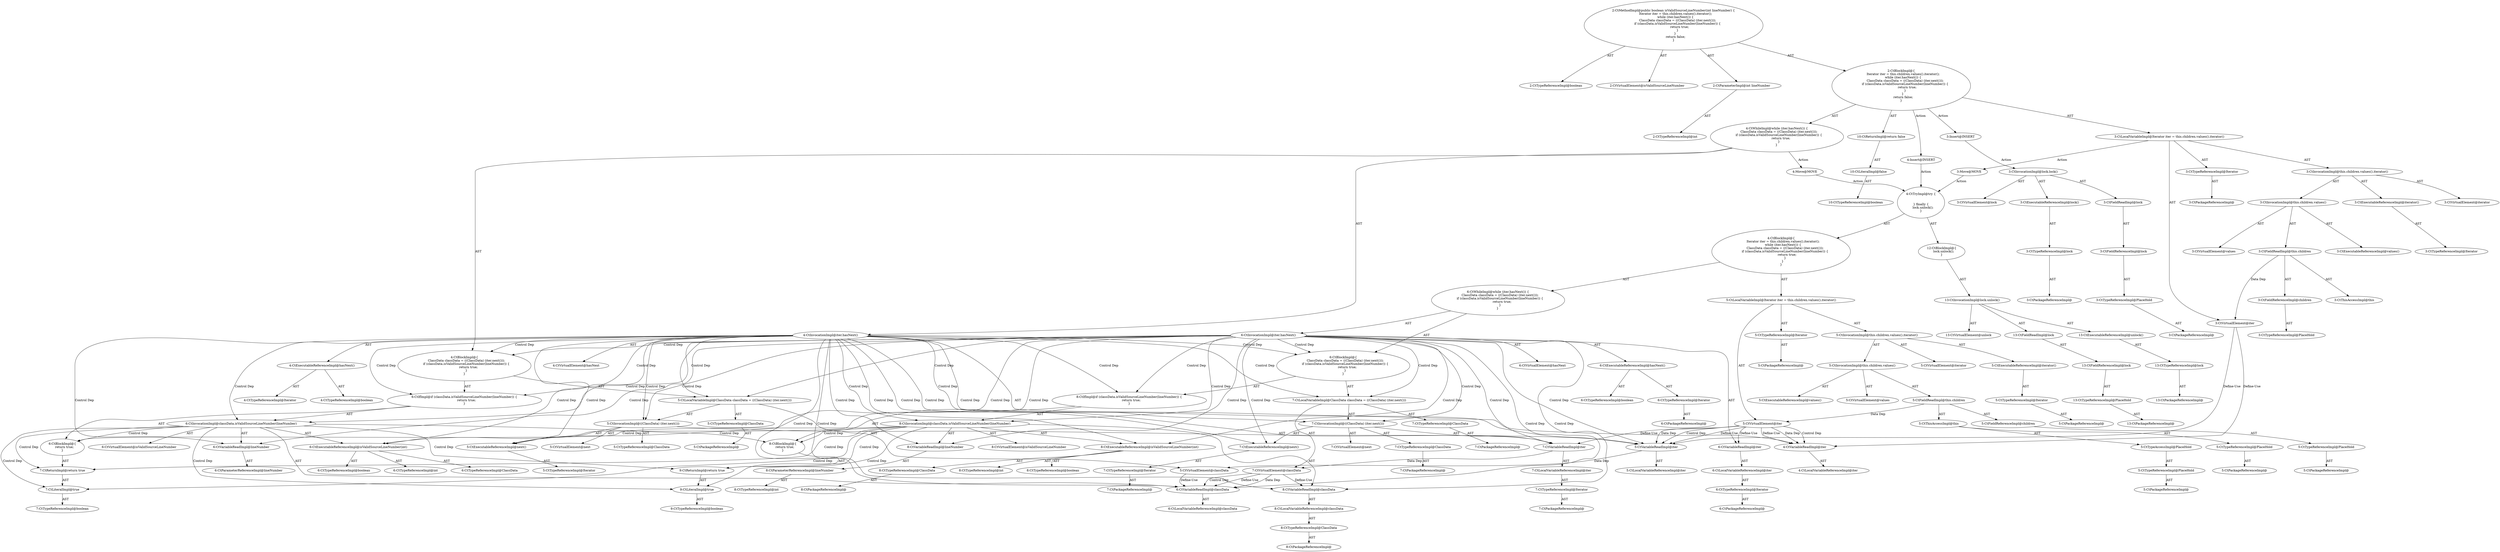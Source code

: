 digraph "isValidSourceLineNumber#?,int" {
0 [label="2:CtTypeReferenceImpl@boolean" shape=ellipse]
1 [label="2:CtVirtualElement@isValidSourceLineNumber" shape=ellipse]
2 [label="2:CtParameterImpl@int lineNumber" shape=ellipse]
3 [label="2:CtTypeReferenceImpl@int" shape=ellipse]
4 [label="3:CtTypeReferenceImpl@Iterator" shape=ellipse]
5 [label="3:CtPackageReferenceImpl@" shape=ellipse]
6 [label="3:CtExecutableReferenceImpl@iterator()" shape=ellipse]
7 [label="3:CtTypeReferenceImpl@Iterator" shape=ellipse]
8 [label="3:CtVirtualElement@iterator" shape=ellipse]
9 [label="3:CtExecutableReferenceImpl@values()" shape=ellipse]
10 [label="3:CtVirtualElement@values" shape=ellipse]
11 [label="3:CtFieldReferenceImpl@children" shape=ellipse]
12 [label="3:CtTypeReferenceImpl@PlaceHold" shape=ellipse]
13 [label="3:CtFieldReadImpl@this.children" shape=ellipse]
14 [label="3:CtThisAccessImpl@this" shape=ellipse]
15 [label="3:CtInvocationImpl@this.children.values()" shape=ellipse]
16 [label="3:CtInvocationImpl@this.children.values().iterator()" shape=ellipse]
17 [label="3:CtVirtualElement@iter" shape=ellipse]
18 [label="3:CtLocalVariableImpl@Iterator iter = this.children.values().iterator()" shape=ellipse]
19 [label="4:CtExecutableReferenceImpl@hasNext()" shape=ellipse]
20 [label="4:CtTypeReferenceImpl@Iterator" shape=ellipse]
21 [label="4:CtTypeReferenceImpl@boolean" shape=ellipse]
22 [label="4:CtVirtualElement@hasNext" shape=ellipse]
23 [label="4:CtVariableReadImpl@iter" shape=ellipse]
24 [label="4:CtLocalVariableReferenceImpl@iter" shape=ellipse]
25 [label="4:CtInvocationImpl@iter.hasNext()" shape=ellipse]
26 [label="5:CtTypeReferenceImpl@ClassData" shape=ellipse]
27 [label="5:CtPackageReferenceImpl@" shape=ellipse]
28 [label="5:CtExecutableReferenceImpl@next()" shape=ellipse]
29 [label="5:CtTypeReferenceImpl@Iterator" shape=ellipse]
30 [label="5:CtVirtualElement@next" shape=ellipse]
31 [label="5:CtVariableReadImpl@iter" shape=ellipse]
32 [label="5:CtLocalVariableReferenceImpl@iter" shape=ellipse]
33 [label="5:CtInvocationImpl@((ClassData) (iter.next()))" shape=ellipse]
34 [label="5:CtTypeReferenceImpl@ClassData" shape=ellipse]
35 [label="5:CtVirtualElement@classData" shape=ellipse]
36 [label="5:CtLocalVariableImpl@ClassData classData = ((ClassData) (iter.next()))" shape=ellipse]
37 [label="6:CtExecutableReferenceImpl@isValidSourceLineNumber(int)" shape=ellipse]
38 [label="6:CtTypeReferenceImpl@ClassData" shape=ellipse]
39 [label="6:CtTypeReferenceImpl@boolean" shape=ellipse]
40 [label="6:CtTypeReferenceImpl@int" shape=ellipse]
41 [label="6:CtVirtualElement@isValidSourceLineNumber" shape=ellipse]
42 [label="6:CtVariableReadImpl@classData" shape=ellipse]
43 [label="6:CtLocalVariableReferenceImpl@classData" shape=ellipse]
44 [label="6:CtVariableReadImpl@lineNumber" shape=ellipse]
45 [label="6:CtParameterReferenceImpl@lineNumber" shape=ellipse]
46 [label="6:CtInvocationImpl@classData.isValidSourceLineNumber(lineNumber)" shape=ellipse]
47 [label="7:CtLiteralImpl@true" shape=ellipse]
48 [label="7:CtTypeReferenceImpl@boolean" shape=ellipse]
49 [label="7:CtReturnImpl@return true" shape=ellipse]
50 [label="6:CtBlockImpl@\{
    return true;
\}" shape=ellipse]
51 [label="6:CtIfImpl@if (classData.isValidSourceLineNumber(lineNumber)) \{
    return true;
\}" shape=ellipse]
52 [label="4:CtBlockImpl@\{
    ClassData classData = ((ClassData) (iter.next()));
    if (classData.isValidSourceLineNumber(lineNumber)) \{
        return true;
    \}
\}" shape=ellipse]
53 [label="4:CtWhileImpl@while (iter.hasNext()) \{
    ClassData classData = ((ClassData) (iter.next()));
    if (classData.isValidSourceLineNumber(lineNumber)) \{
        return true;
    \}
\} " shape=ellipse]
54 [label="10:CtLiteralImpl@false" shape=ellipse]
55 [label="10:CtTypeReferenceImpl@boolean" shape=ellipse]
56 [label="10:CtReturnImpl@return false" shape=ellipse]
57 [label="2:CtBlockImpl@\{
    Iterator iter = this.children.values().iterator();
    while (iter.hasNext()) \{
        ClassData classData = ((ClassData) (iter.next()));
        if (classData.isValidSourceLineNumber(lineNumber)) \{
            return true;
        \}
    \} 
    return false;
\}" shape=ellipse]
58 [label="2:CtMethodImpl@public boolean isValidSourceLineNumber(int lineNumber) \{
    Iterator iter = this.children.values().iterator();
    while (iter.hasNext()) \{
        ClassData classData = ((ClassData) (iter.next()));
        if (classData.isValidSourceLineNumber(lineNumber)) \{
            return true;
        \}
    \} 
    return false;
\}" shape=ellipse]
59 [label="3:Insert@INSERT" shape=ellipse]
60 [label="3:CtPackageReferenceImpl@" shape=ellipse]
61 [label="3:CtTypeReferenceImpl@PlaceHold" shape=ellipse]
62 [label="3:CtFieldReferenceImpl@lock" shape=ellipse]
63 [label="3:CtFieldReadImpl@lock" shape=ellipse]
64 [label="3:CtPackageReferenceImpl@" shape=ellipse]
65 [label="3:CtTypeReferenceImpl@lock" shape=ellipse]
66 [label="3:CtExecutableReferenceImpl@lock()" shape=ellipse]
67 [label="3:CtInvocationImpl@lock.lock()" shape=ellipse]
68 [label="3:CtVirtualElement@lock" shape=ellipse]
69 [label="4:Insert@INSERT" shape=ellipse]
70 [label="5:CtPackageReferenceImpl@" shape=ellipse]
71 [label="5:CtTypeReferenceImpl@Iterator" shape=ellipse]
72 [label="5:CtPackageReferenceImpl@" shape=ellipse]
73 [label="5:CtTypeReferenceImpl@PlaceHold" shape=ellipse]
74 [label="5:CtPackageReferenceImpl@" shape=ellipse]
75 [label="5:CtTypeReferenceImpl@PlaceHold" shape=ellipse]
76 [label="5:CtTypeAccessImpl@PlaceHold" shape=ellipse]
77 [label="5:CtThisAccessImpl@this" shape=ellipse]
78 [label="5:CtPackageReferenceImpl@" shape=ellipse]
79 [label="5:CtTypeReferenceImpl@PlaceHold" shape=ellipse]
80 [label="5:CtFieldReferenceImpl@children" shape=ellipse]
81 [label="5:CtFieldReadImpl@this.children" shape=ellipse]
82 [label="5:CtExecutableReferenceImpl@values()" shape=ellipse]
83 [label="5:CtInvocationImpl@this.children.values()" shape=ellipse]
84 [label="5:CtVirtualElement@values" shape=ellipse]
85 [label="5:CtPackageReferenceImpl@" shape=ellipse]
86 [label="5:CtTypeReferenceImpl@Iterator" shape=ellipse]
87 [label="5:CtExecutableReferenceImpl@iterator()" shape=ellipse]
88 [label="5:CtInvocationImpl@this.children.values().iterator()" shape=ellipse]
89 [label="5:CtVirtualElement@iterator" shape=ellipse]
90 [label="5:CtLocalVariableImpl@Iterator iter = this.children.values().iterator()" shape=ellipse]
91 [label="5:CtVirtualElement@iter" shape=ellipse]
92 [label="6:CtPackageReferenceImpl@" shape=ellipse]
93 [label="6:CtTypeReferenceImpl@Iterator" shape=ellipse]
94 [label="6:CtLocalVariableReferenceImpl@iter" shape=ellipse]
95 [label="6:CtVariableReadImpl@iter" shape=ellipse]
96 [label="6:CtPackageReferenceImpl@" shape=ellipse]
97 [label="6:CtTypeReferenceImpl@Iterator" shape=ellipse]
98 [label="6:CtTypeReferenceImpl@boolean" shape=ellipse]
99 [label="6:CtExecutableReferenceImpl@hasNext()" shape=ellipse]
100 [label="6:CtInvocationImpl@iter.hasNext()" shape=ellipse]
101 [label="6:CtVirtualElement@hasNext" shape=ellipse]
102 [label="7:CtPackageReferenceImpl@" shape=ellipse]
103 [label="7:CtTypeReferenceImpl@ClassData" shape=ellipse]
104 [label="7:CtPackageReferenceImpl@" shape=ellipse]
105 [label="7:CtTypeReferenceImpl@ClassData" shape=ellipse]
106 [label="7:CtPackageReferenceImpl@" shape=ellipse]
107 [label="7:CtTypeReferenceImpl@Iterator" shape=ellipse]
108 [label="7:CtLocalVariableReferenceImpl@iter" shape=ellipse]
109 [label="7:CtVariableReadImpl@iter" shape=ellipse]
110 [label="7:CtPackageReferenceImpl@" shape=ellipse]
111 [label="7:CtTypeReferenceImpl@Iterator" shape=ellipse]
112 [label="7:CtExecutableReferenceImpl@next()" shape=ellipse]
113 [label="7:CtInvocationImpl@((ClassData) (iter.next()))" shape=ellipse]
114 [label="7:CtVirtualElement@next" shape=ellipse]
115 [label="7:CtLocalVariableImpl@ClassData classData = ((ClassData) (iter.next()))" shape=ellipse]
116 [label="7:CtVirtualElement@classData" shape=ellipse]
117 [label="8:CtPackageReferenceImpl@" shape=ellipse]
118 [label="8:CtTypeReferenceImpl@ClassData" shape=ellipse]
119 [label="8:CtLocalVariableReferenceImpl@classData" shape=ellipse]
120 [label="8:CtVariableReadImpl@classData" shape=ellipse]
121 [label="8:CtPackageReferenceImpl@" shape=ellipse]
122 [label="8:CtTypeReferenceImpl@ClassData" shape=ellipse]
123 [label="8:CtTypeReferenceImpl@boolean" shape=ellipse]
124 [label="8:CtTypeReferenceImpl@int" shape=ellipse]
125 [label="8:CtExecutableReferenceImpl@isValidSourceLineNumber(int)" shape=ellipse]
126 [label="8:CtTypeReferenceImpl@int" shape=ellipse]
127 [label="8:CtParameterReferenceImpl@lineNumber" shape=ellipse]
128 [label="8:CtVariableReadImpl@lineNumber" shape=ellipse]
129 [label="8:CtInvocationImpl@classData.isValidSourceLineNumber(lineNumber)" shape=ellipse]
130 [label="8:CtVirtualElement@isValidSourceLineNumber" shape=ellipse]
131 [label="9:CtTypeReferenceImpl@boolean" shape=ellipse]
132 [label="9:CtLiteralImpl@true" shape=ellipse]
133 [label="9:CtReturnImpl@return true" shape=ellipse]
134 [label="8:CtBlockImpl@\{
    return true;
\}" shape=ellipse]
135 [label="8:CtIfImpl@if (classData.isValidSourceLineNumber(lineNumber)) \{
    return true;
\}" shape=ellipse]
136 [label="6:CtBlockImpl@\{
    ClassData classData = ((ClassData) (iter.next()));
    if (classData.isValidSourceLineNumber(lineNumber)) \{
        return true;
    \}
\}" shape=ellipse]
137 [label="6:CtWhileImpl@while (iter.hasNext()) \{
    ClassData classData = ((ClassData) (iter.next()));
    if (classData.isValidSourceLineNumber(lineNumber)) \{
        return true;
    \}
\} " shape=ellipse]
138 [label="4:CtBlockImpl@\{
    Iterator iter = this.children.values().iterator();
    while (iter.hasNext()) \{
        ClassData classData = ((ClassData) (iter.next()));
        if (classData.isValidSourceLineNumber(lineNumber)) \{
            return true;
        \}
    \} 
\}" shape=ellipse]
139 [label="13:CtPackageReferenceImpl@" shape=ellipse]
140 [label="13:CtTypeReferenceImpl@PlaceHold" shape=ellipse]
141 [label="13:CtFieldReferenceImpl@lock" shape=ellipse]
142 [label="13:CtFieldReadImpl@lock" shape=ellipse]
143 [label="13:CtPackageReferenceImpl@" shape=ellipse]
144 [label="13:CtTypeReferenceImpl@lock" shape=ellipse]
145 [label="13:CtExecutableReferenceImpl@unlock()" shape=ellipse]
146 [label="13:CtInvocationImpl@lock.unlock()" shape=ellipse]
147 [label="13:CtVirtualElement@unlock" shape=ellipse]
148 [label="12:CtBlockImpl@\{
    lock.unlock();
\}" shape=ellipse]
149 [label="4:CtTryImpl@try \{


\} finally \{
    lock.unlock();
\}" shape=ellipse]
150 [label="3:Move@MOVE" shape=ellipse]
151 [label="4:Move@MOVE" shape=ellipse]
2 -> 3 [label="AST"];
4 -> 5 [label="AST"];
6 -> 7 [label="AST"];
11 -> 12 [label="AST"];
13 -> 14 [label="AST"];
13 -> 11 [label="AST"];
13 -> 17 [label="Data Dep"];
15 -> 10 [label="AST"];
15 -> 13 [label="AST"];
15 -> 9 [label="AST"];
16 -> 8 [label="AST"];
16 -> 15 [label="AST"];
16 -> 6 [label="AST"];
17 -> 23 [label="Define-Use"];
17 -> 31 [label="Define-Use"];
18 -> 17 [label="AST"];
18 -> 4 [label="AST"];
18 -> 16 [label="AST"];
18 -> 150 [label="Action"];
19 -> 20 [label="AST"];
19 -> 21 [label="AST"];
23 -> 24 [label="AST"];
25 -> 22 [label="AST"];
25 -> 23 [label="AST"];
25 -> 19 [label="AST"];
25 -> 52 [label="Control Dep"];
25 -> 36 [label="Control Dep"];
25 -> 33 [label="Control Dep"];
25 -> 28 [label="Control Dep"];
25 -> 31 [label="Control Dep"];
25 -> 51 [label="Control Dep"];
25 -> 46 [label="Control Dep"];
25 -> 37 [label="Control Dep"];
25 -> 42 [label="Control Dep"];
25 -> 44 [label="Control Dep"];
25 -> 109 [label="Control Dep"];
25 -> 112 [label="Control Dep"];
25 -> 113 [label="Control Dep"];
25 -> 115 [label="Control Dep"];
25 -> 120 [label="Control Dep"];
25 -> 125 [label="Control Dep"];
25 -> 128 [label="Control Dep"];
25 -> 129 [label="Control Dep"];
25 -> 135 [label="Control Dep"];
25 -> 136 [label="Control Dep"];
26 -> 27 [label="AST"];
28 -> 29 [label="AST"];
31 -> 32 [label="AST"];
31 -> 35 [label="Data Dep"];
33 -> 30 [label="AST"];
33 -> 34 [label="AST"];
33 -> 31 [label="AST"];
33 -> 28 [label="AST"];
35 -> 42 [label="Define-Use"];
36 -> 35 [label="AST"];
36 -> 26 [label="AST"];
36 -> 33 [label="AST"];
37 -> 38 [label="AST"];
37 -> 39 [label="AST"];
37 -> 40 [label="AST"];
42 -> 43 [label="AST"];
44 -> 45 [label="AST"];
46 -> 41 [label="AST"];
46 -> 42 [label="AST"];
46 -> 37 [label="AST"];
46 -> 44 [label="AST"];
46 -> 50 [label="Control Dep"];
46 -> 49 [label="Control Dep"];
46 -> 47 [label="Control Dep"];
46 -> 132 [label="Control Dep"];
46 -> 133 [label="Control Dep"];
46 -> 134 [label="Control Dep"];
47 -> 48 [label="AST"];
49 -> 47 [label="AST"];
50 -> 49 [label="AST"];
51 -> 46 [label="AST"];
51 -> 50 [label="AST"];
52 -> 36 [label="AST"];
52 -> 51 [label="AST"];
53 -> 25 [label="AST"];
53 -> 52 [label="AST"];
53 -> 151 [label="Action"];
54 -> 55 [label="AST"];
56 -> 54 [label="AST"];
57 -> 18 [label="AST"];
57 -> 53 [label="AST"];
57 -> 56 [label="AST"];
57 -> 59 [label="Action"];
57 -> 69 [label="Action"];
58 -> 1 [label="AST"];
58 -> 0 [label="AST"];
58 -> 2 [label="AST"];
58 -> 57 [label="AST"];
59 -> 67 [label="Action"];
61 -> 60 [label="AST"];
62 -> 61 [label="AST"];
63 -> 62 [label="AST"];
65 -> 64 [label="AST"];
66 -> 65 [label="AST"];
67 -> 68 [label="AST"];
67 -> 63 [label="AST"];
67 -> 66 [label="AST"];
69 -> 149 [label="Action"];
71 -> 70 [label="AST"];
73 -> 72 [label="AST"];
75 -> 74 [label="AST"];
76 -> 75 [label="AST"];
77 -> 73 [label="AST"];
77 -> 76 [label="AST"];
79 -> 78 [label="AST"];
80 -> 79 [label="AST"];
81 -> 77 [label="AST"];
81 -> 80 [label="AST"];
81 -> 91 [label="Data Dep"];
83 -> 84 [label="AST"];
83 -> 81 [label="AST"];
83 -> 82 [label="AST"];
86 -> 85 [label="AST"];
87 -> 86 [label="AST"];
88 -> 89 [label="AST"];
88 -> 83 [label="AST"];
88 -> 87 [label="AST"];
90 -> 91 [label="AST"];
90 -> 71 [label="AST"];
90 -> 88 [label="AST"];
91 -> 95 [label="Define-Use"];
91 -> 109 [label="Define-Use"];
91 -> 23 [label="Define-Use"];
91 -> 23 [label="Data Dep"];
91 -> 23 [label="Control Dep"];
91 -> 31 [label="Define-Use"];
91 -> 31 [label="Data Dep"];
91 -> 31 [label="Control Dep"];
93 -> 92 [label="AST"];
94 -> 93 [label="AST"];
95 -> 94 [label="AST"];
97 -> 96 [label="AST"];
99 -> 97 [label="AST"];
99 -> 98 [label="AST"];
100 -> 101 [label="AST"];
100 -> 95 [label="AST"];
100 -> 99 [label="AST"];
100 -> 136 [label="Control Dep"];
100 -> 115 [label="Control Dep"];
100 -> 113 [label="Control Dep"];
100 -> 112 [label="Control Dep"];
100 -> 109 [label="Control Dep"];
100 -> 135 [label="Control Dep"];
100 -> 129 [label="Control Dep"];
100 -> 125 [label="Control Dep"];
100 -> 120 [label="Control Dep"];
100 -> 128 [label="Control Dep"];
100 -> 52 [label="Control Dep"];
100 -> 36 [label="Control Dep"];
100 -> 33 [label="Control Dep"];
100 -> 28 [label="Control Dep"];
100 -> 31 [label="Control Dep"];
100 -> 51 [label="Control Dep"];
100 -> 46 [label="Control Dep"];
100 -> 37 [label="Control Dep"];
100 -> 42 [label="Control Dep"];
100 -> 44 [label="Control Dep"];
103 -> 102 [label="AST"];
105 -> 104 [label="AST"];
107 -> 106 [label="AST"];
108 -> 107 [label="AST"];
109 -> 108 [label="AST"];
109 -> 116 [label="Data Dep"];
111 -> 110 [label="AST"];
112 -> 111 [label="AST"];
113 -> 114 [label="AST"];
113 -> 105 [label="AST"];
113 -> 109 [label="AST"];
113 -> 112 [label="AST"];
115 -> 116 [label="AST"];
115 -> 103 [label="AST"];
115 -> 113 [label="AST"];
116 -> 120 [label="Define-Use"];
116 -> 42 [label="Define-Use"];
116 -> 42 [label="Data Dep"];
116 -> 42 [label="Control Dep"];
118 -> 117 [label="AST"];
119 -> 118 [label="AST"];
120 -> 119 [label="AST"];
122 -> 121 [label="AST"];
125 -> 122 [label="AST"];
125 -> 123 [label="AST"];
125 -> 124 [label="AST"];
127 -> 126 [label="AST"];
128 -> 127 [label="AST"];
129 -> 130 [label="AST"];
129 -> 120 [label="AST"];
129 -> 125 [label="AST"];
129 -> 128 [label="AST"];
129 -> 134 [label="Control Dep"];
129 -> 133 [label="Control Dep"];
129 -> 132 [label="Control Dep"];
129 -> 50 [label="Control Dep"];
129 -> 49 [label="Control Dep"];
129 -> 47 [label="Control Dep"];
132 -> 131 [label="AST"];
133 -> 132 [label="AST"];
134 -> 133 [label="AST"];
135 -> 129 [label="AST"];
135 -> 134 [label="AST"];
136 -> 115 [label="AST"];
136 -> 135 [label="AST"];
137 -> 100 [label="AST"];
137 -> 136 [label="AST"];
138 -> 90 [label="AST"];
138 -> 137 [label="AST"];
140 -> 139 [label="AST"];
141 -> 140 [label="AST"];
142 -> 141 [label="AST"];
144 -> 143 [label="AST"];
145 -> 144 [label="AST"];
146 -> 147 [label="AST"];
146 -> 142 [label="AST"];
146 -> 145 [label="AST"];
148 -> 146 [label="AST"];
149 -> 138 [label="AST"];
149 -> 148 [label="AST"];
150 -> 149 [label="Action"];
151 -> 149 [label="Action"];
}